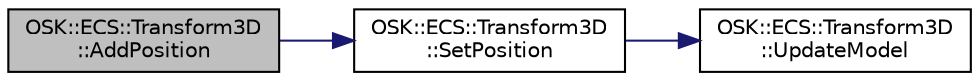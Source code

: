 digraph "OSK::ECS::Transform3D::AddPosition"
{
 // LATEX_PDF_SIZE
  edge [fontname="Helvetica",fontsize="10",labelfontname="Helvetica",labelfontsize="10"];
  node [fontname="Helvetica",fontsize="10",shape=record];
  rankdir="LR";
  Node1 [label="OSK::ECS::Transform3D\l::AddPosition",height=0.2,width=0.4,color="black", fillcolor="grey75", style="filled", fontcolor="black",tooltip="Suma el vector 3D a la posición."];
  Node1 -> Node2 [color="midnightblue",fontsize="10",style="solid"];
  Node2 [label="OSK::ECS::Transform3D\l::SetPosition",height=0.2,width=0.4,color="black", fillcolor="white", style="filled",URL="$class_o_s_k_1_1_e_c_s_1_1_transform3_d.html#abe67f13052baadaf4439950bc4b555db",tooltip="Establece la posición."];
  Node2 -> Node3 [color="midnightblue",fontsize="10",style="solid"];
  Node3 [label="OSK::ECS::Transform3D\l::UpdateModel",height=0.2,width=0.4,color="black", fillcolor="white", style="filled",URL="$class_o_s_k_1_1_e_c_s_1_1_transform3_d.html#a64ea91f4fb800524683b5f0332e562cb",tooltip="Actualiza la matriz modelo, y la de sus hijos."];
}
